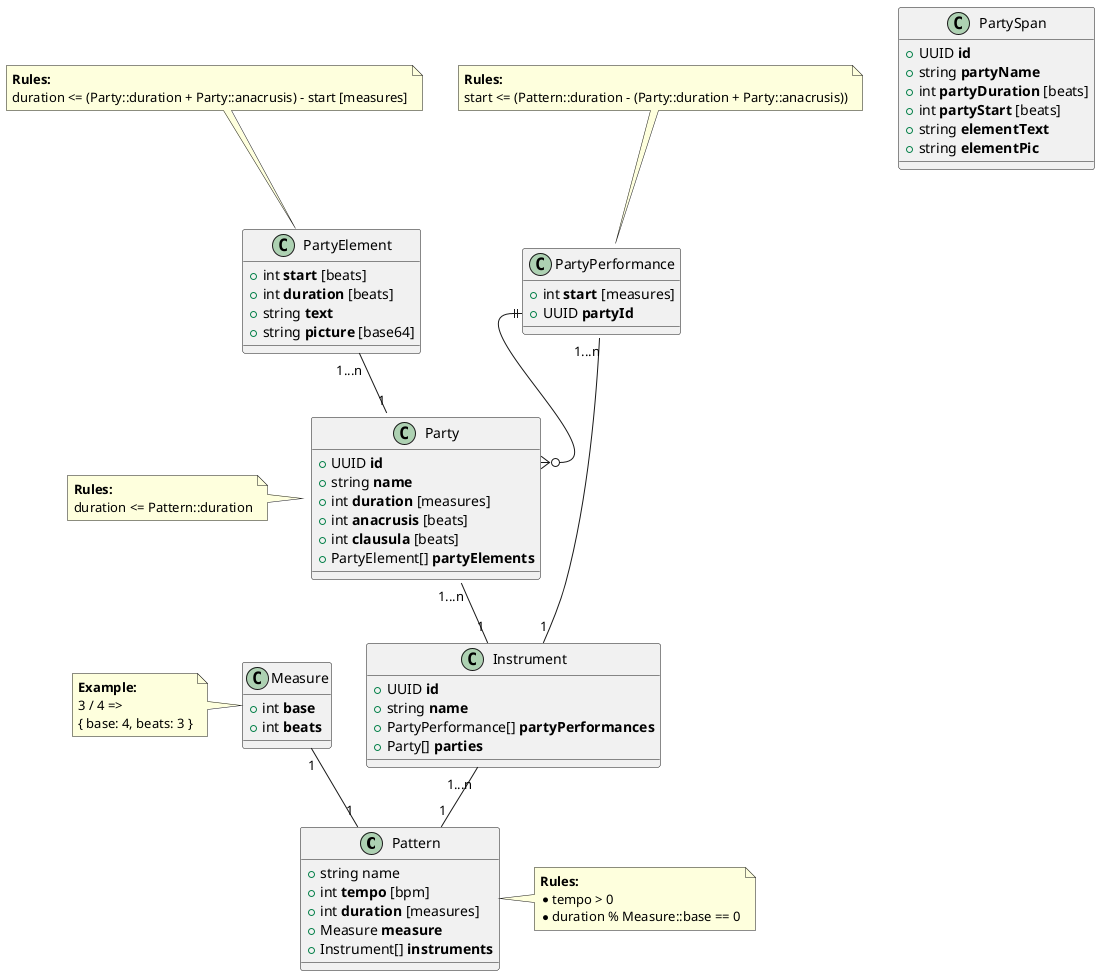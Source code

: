 @startuml

class Pattern {
    + string name
    + int <b>tempo</b> [bpm]
    + int <b>duration</b> [measures]
    + Measure <b>measure
    + Instrument[] <b>instruments
}

note right {
<b>Rules:
* tempo > 0
* duration % Measure::base == 0
}

class Measure {
    + int <b>base
    + int <b>beats
}

note left {
<b>Example:
3 / 4 =>
{ base: 4, beats: 3 }
}

class Instrument {
    + UUID <b>id
    + string <b>name
    + PartyPerformance[] <b>partyPerformances
    + Party[] <b>parties
}

class Party {
    + UUID <b>id
    + string <b>name
    + int <b>duration</b> [measures]
    + int <b>anacrusis</b> [beats]
    + int <b>clausula</b> [beats]
    + PartyElement[] <b>partyElements
}
note left {
    <b>Rules:
    duration <= Pattern::duration
}


class PartySpan {
    + UUID <b>id
    + string <b>partyName
    + int <b>partyDuration</b> [beats]
    + int <b>partyStart</b> [beats]
    + string <b>elementText
    + string <b>elementPic
}

class PartyPerformance {
    + int <b>start</b> [measures]
    + UUID <b>partyId
}

note top {
    <b>Rules:
    start <= (Pattern::duration - (Party::duration + Party::anacrusis))
}

class PartyElement {
    + int <b>start</b> [beats]
    + int <b>duration</b> [beats]
    + string <b>text</b>
    + string <b>picture</b> [base64]
}

note top {
    <b>Rules:
    duration <= (Party::duration + Party::anacrusis) - start [measures]
}

Measure "1" -- "1" Pattern
Instrument "1...n" -- "1" Pattern
Party "1...n" -- "1" Instrument
PartyElement "1...n" -- "1" Party
PartyPerformance "1...n" -- "1" Instrument
PartyPerformance::partyId ||--o{  Party::id

@enduml
